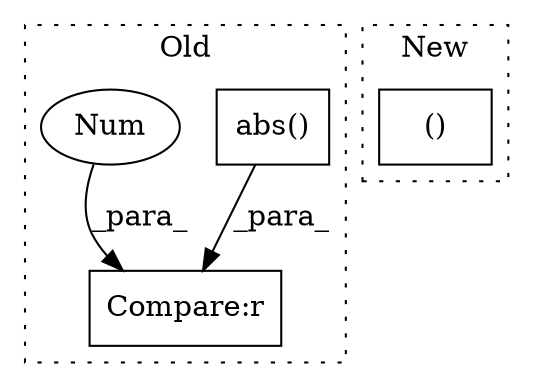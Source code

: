 digraph G {
subgraph cluster0 {
1 [label="abs()" a="75" s="924" l="17" shape="box"];
3 [label="Compare:r" a="40" s="923" l="26" shape="box"];
4 [label="Num" a="76" s="944" l="4" shape="ellipse"];
label = "Old";
style="dotted";
}
subgraph cluster1 {
2 [label="()" a="54" s="1036" l="20" shape="box"];
label = "New";
style="dotted";
}
1 -> 3 [label="_para_"];
4 -> 3 [label="_para_"];
}